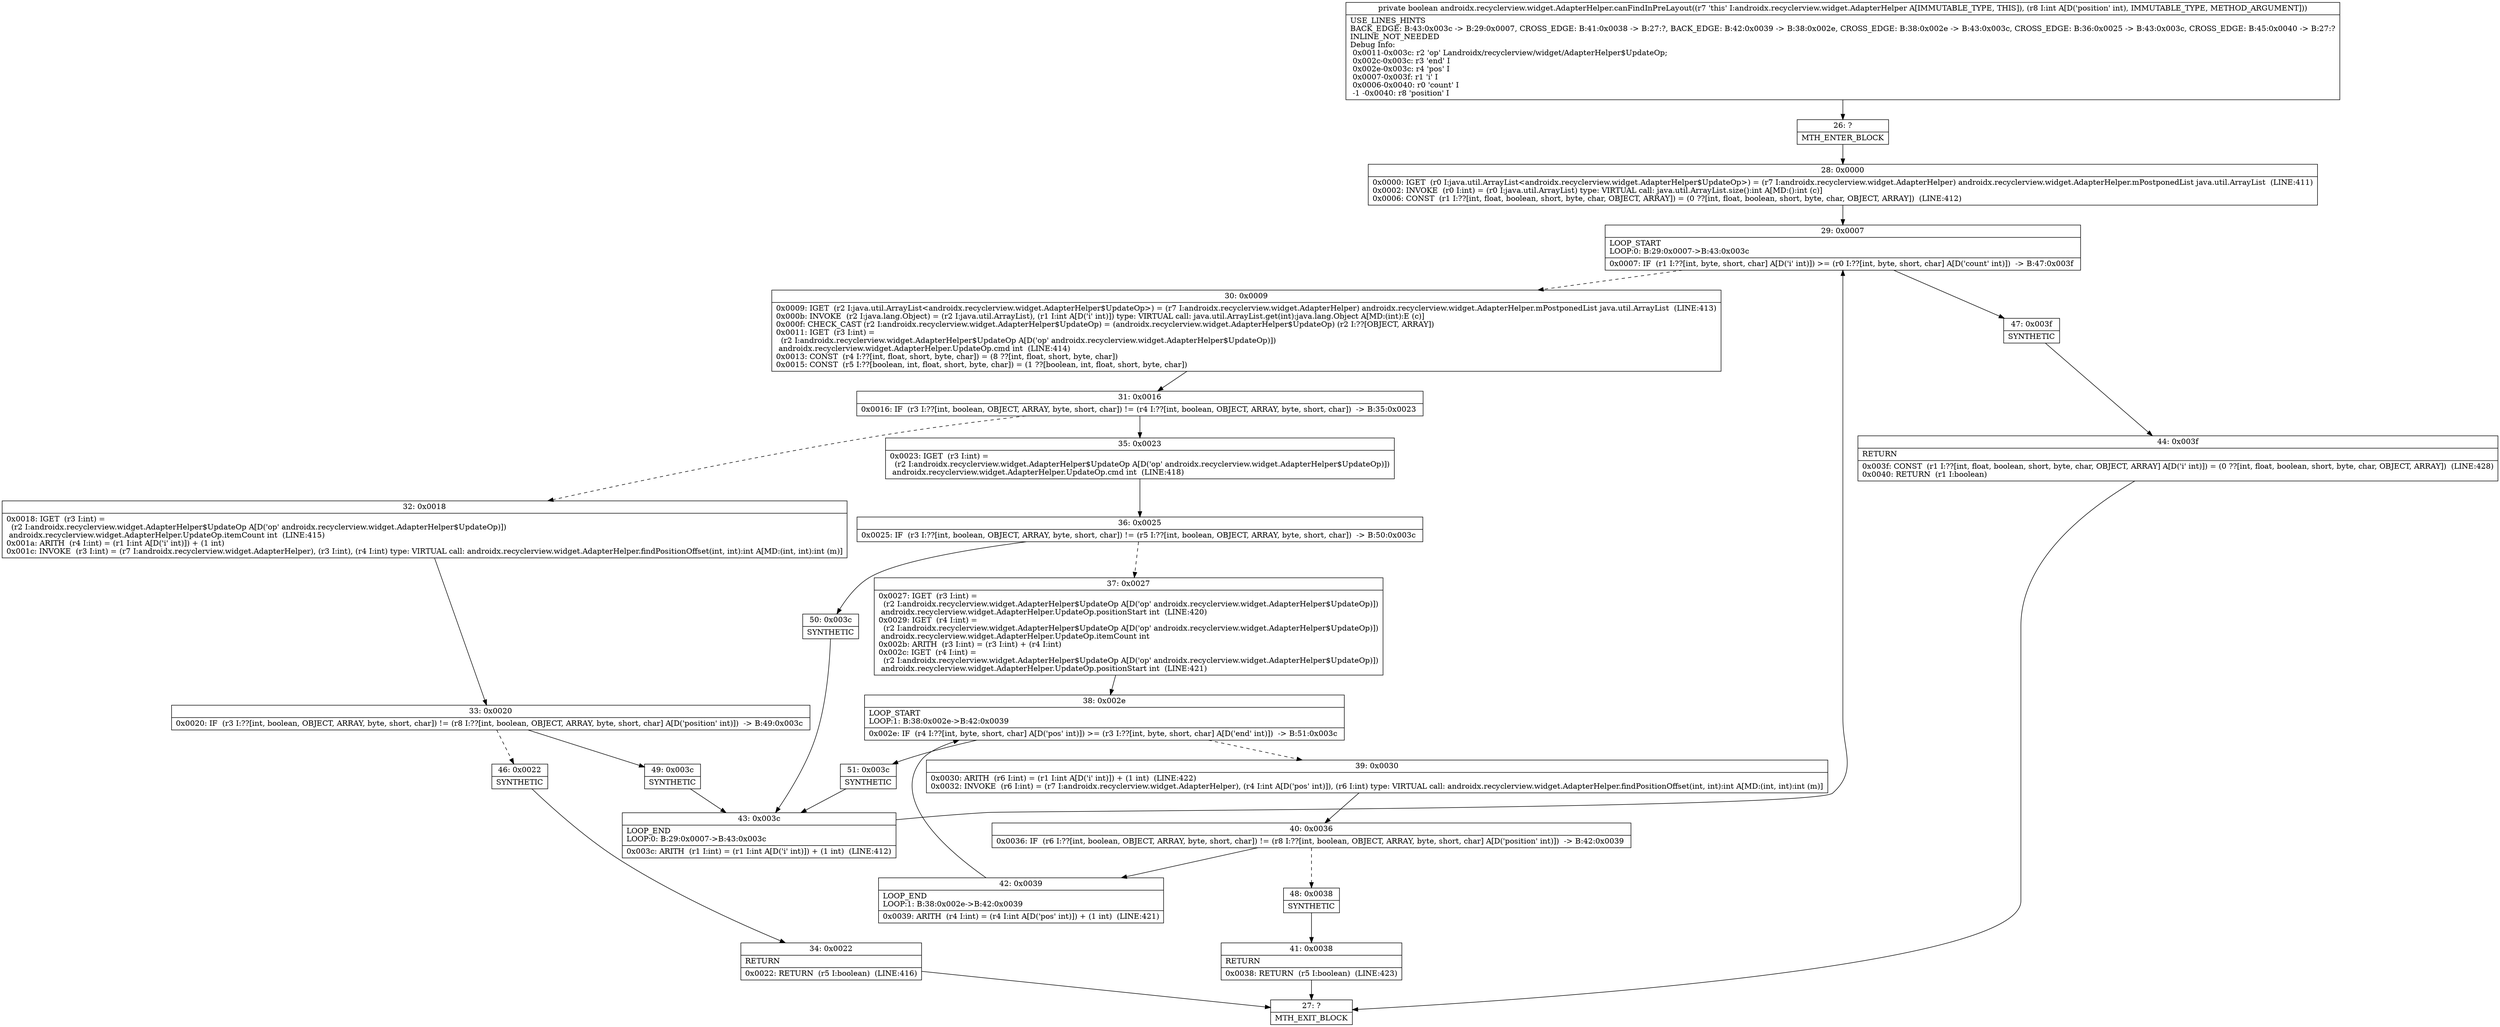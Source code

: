 digraph "CFG forandroidx.recyclerview.widget.AdapterHelper.canFindInPreLayout(I)Z" {
Node_26 [shape=record,label="{26\:\ ?|MTH_ENTER_BLOCK\l}"];
Node_28 [shape=record,label="{28\:\ 0x0000|0x0000: IGET  (r0 I:java.util.ArrayList\<androidx.recyclerview.widget.AdapterHelper$UpdateOp\>) = (r7 I:androidx.recyclerview.widget.AdapterHelper) androidx.recyclerview.widget.AdapterHelper.mPostponedList java.util.ArrayList  (LINE:411)\l0x0002: INVOKE  (r0 I:int) = (r0 I:java.util.ArrayList) type: VIRTUAL call: java.util.ArrayList.size():int A[MD:():int (c)]\l0x0006: CONST  (r1 I:??[int, float, boolean, short, byte, char, OBJECT, ARRAY]) = (0 ??[int, float, boolean, short, byte, char, OBJECT, ARRAY])  (LINE:412)\l}"];
Node_29 [shape=record,label="{29\:\ 0x0007|LOOP_START\lLOOP:0: B:29:0x0007\-\>B:43:0x003c\l|0x0007: IF  (r1 I:??[int, byte, short, char] A[D('i' int)]) \>= (r0 I:??[int, byte, short, char] A[D('count' int)])  \-\> B:47:0x003f \l}"];
Node_30 [shape=record,label="{30\:\ 0x0009|0x0009: IGET  (r2 I:java.util.ArrayList\<androidx.recyclerview.widget.AdapterHelper$UpdateOp\>) = (r7 I:androidx.recyclerview.widget.AdapterHelper) androidx.recyclerview.widget.AdapterHelper.mPostponedList java.util.ArrayList  (LINE:413)\l0x000b: INVOKE  (r2 I:java.lang.Object) = (r2 I:java.util.ArrayList), (r1 I:int A[D('i' int)]) type: VIRTUAL call: java.util.ArrayList.get(int):java.lang.Object A[MD:(int):E (c)]\l0x000f: CHECK_CAST (r2 I:androidx.recyclerview.widget.AdapterHelper$UpdateOp) = (androidx.recyclerview.widget.AdapterHelper$UpdateOp) (r2 I:??[OBJECT, ARRAY]) \l0x0011: IGET  (r3 I:int) = \l  (r2 I:androidx.recyclerview.widget.AdapterHelper$UpdateOp A[D('op' androidx.recyclerview.widget.AdapterHelper$UpdateOp)])\l androidx.recyclerview.widget.AdapterHelper.UpdateOp.cmd int  (LINE:414)\l0x0013: CONST  (r4 I:??[int, float, short, byte, char]) = (8 ??[int, float, short, byte, char]) \l0x0015: CONST  (r5 I:??[boolean, int, float, short, byte, char]) = (1 ??[boolean, int, float, short, byte, char]) \l}"];
Node_31 [shape=record,label="{31\:\ 0x0016|0x0016: IF  (r3 I:??[int, boolean, OBJECT, ARRAY, byte, short, char]) != (r4 I:??[int, boolean, OBJECT, ARRAY, byte, short, char])  \-\> B:35:0x0023 \l}"];
Node_32 [shape=record,label="{32\:\ 0x0018|0x0018: IGET  (r3 I:int) = \l  (r2 I:androidx.recyclerview.widget.AdapterHelper$UpdateOp A[D('op' androidx.recyclerview.widget.AdapterHelper$UpdateOp)])\l androidx.recyclerview.widget.AdapterHelper.UpdateOp.itemCount int  (LINE:415)\l0x001a: ARITH  (r4 I:int) = (r1 I:int A[D('i' int)]) + (1 int) \l0x001c: INVOKE  (r3 I:int) = (r7 I:androidx.recyclerview.widget.AdapterHelper), (r3 I:int), (r4 I:int) type: VIRTUAL call: androidx.recyclerview.widget.AdapterHelper.findPositionOffset(int, int):int A[MD:(int, int):int (m)]\l}"];
Node_33 [shape=record,label="{33\:\ 0x0020|0x0020: IF  (r3 I:??[int, boolean, OBJECT, ARRAY, byte, short, char]) != (r8 I:??[int, boolean, OBJECT, ARRAY, byte, short, char] A[D('position' int)])  \-\> B:49:0x003c \l}"];
Node_46 [shape=record,label="{46\:\ 0x0022|SYNTHETIC\l}"];
Node_34 [shape=record,label="{34\:\ 0x0022|RETURN\l|0x0022: RETURN  (r5 I:boolean)  (LINE:416)\l}"];
Node_27 [shape=record,label="{27\:\ ?|MTH_EXIT_BLOCK\l}"];
Node_49 [shape=record,label="{49\:\ 0x003c|SYNTHETIC\l}"];
Node_43 [shape=record,label="{43\:\ 0x003c|LOOP_END\lLOOP:0: B:29:0x0007\-\>B:43:0x003c\l|0x003c: ARITH  (r1 I:int) = (r1 I:int A[D('i' int)]) + (1 int)  (LINE:412)\l}"];
Node_35 [shape=record,label="{35\:\ 0x0023|0x0023: IGET  (r3 I:int) = \l  (r2 I:androidx.recyclerview.widget.AdapterHelper$UpdateOp A[D('op' androidx.recyclerview.widget.AdapterHelper$UpdateOp)])\l androidx.recyclerview.widget.AdapterHelper.UpdateOp.cmd int  (LINE:418)\l}"];
Node_36 [shape=record,label="{36\:\ 0x0025|0x0025: IF  (r3 I:??[int, boolean, OBJECT, ARRAY, byte, short, char]) != (r5 I:??[int, boolean, OBJECT, ARRAY, byte, short, char])  \-\> B:50:0x003c \l}"];
Node_37 [shape=record,label="{37\:\ 0x0027|0x0027: IGET  (r3 I:int) = \l  (r2 I:androidx.recyclerview.widget.AdapterHelper$UpdateOp A[D('op' androidx.recyclerview.widget.AdapterHelper$UpdateOp)])\l androidx.recyclerview.widget.AdapterHelper.UpdateOp.positionStart int  (LINE:420)\l0x0029: IGET  (r4 I:int) = \l  (r2 I:androidx.recyclerview.widget.AdapterHelper$UpdateOp A[D('op' androidx.recyclerview.widget.AdapterHelper$UpdateOp)])\l androidx.recyclerview.widget.AdapterHelper.UpdateOp.itemCount int \l0x002b: ARITH  (r3 I:int) = (r3 I:int) + (r4 I:int) \l0x002c: IGET  (r4 I:int) = \l  (r2 I:androidx.recyclerview.widget.AdapterHelper$UpdateOp A[D('op' androidx.recyclerview.widget.AdapterHelper$UpdateOp)])\l androidx.recyclerview.widget.AdapterHelper.UpdateOp.positionStart int  (LINE:421)\l}"];
Node_38 [shape=record,label="{38\:\ 0x002e|LOOP_START\lLOOP:1: B:38:0x002e\-\>B:42:0x0039\l|0x002e: IF  (r4 I:??[int, byte, short, char] A[D('pos' int)]) \>= (r3 I:??[int, byte, short, char] A[D('end' int)])  \-\> B:51:0x003c \l}"];
Node_39 [shape=record,label="{39\:\ 0x0030|0x0030: ARITH  (r6 I:int) = (r1 I:int A[D('i' int)]) + (1 int)  (LINE:422)\l0x0032: INVOKE  (r6 I:int) = (r7 I:androidx.recyclerview.widget.AdapterHelper), (r4 I:int A[D('pos' int)]), (r6 I:int) type: VIRTUAL call: androidx.recyclerview.widget.AdapterHelper.findPositionOffset(int, int):int A[MD:(int, int):int (m)]\l}"];
Node_40 [shape=record,label="{40\:\ 0x0036|0x0036: IF  (r6 I:??[int, boolean, OBJECT, ARRAY, byte, short, char]) != (r8 I:??[int, boolean, OBJECT, ARRAY, byte, short, char] A[D('position' int)])  \-\> B:42:0x0039 \l}"];
Node_42 [shape=record,label="{42\:\ 0x0039|LOOP_END\lLOOP:1: B:38:0x002e\-\>B:42:0x0039\l|0x0039: ARITH  (r4 I:int) = (r4 I:int A[D('pos' int)]) + (1 int)  (LINE:421)\l}"];
Node_48 [shape=record,label="{48\:\ 0x0038|SYNTHETIC\l}"];
Node_41 [shape=record,label="{41\:\ 0x0038|RETURN\l|0x0038: RETURN  (r5 I:boolean)  (LINE:423)\l}"];
Node_51 [shape=record,label="{51\:\ 0x003c|SYNTHETIC\l}"];
Node_50 [shape=record,label="{50\:\ 0x003c|SYNTHETIC\l}"];
Node_47 [shape=record,label="{47\:\ 0x003f|SYNTHETIC\l}"];
Node_44 [shape=record,label="{44\:\ 0x003f|RETURN\l|0x003f: CONST  (r1 I:??[int, float, boolean, short, byte, char, OBJECT, ARRAY] A[D('i' int)]) = (0 ??[int, float, boolean, short, byte, char, OBJECT, ARRAY])  (LINE:428)\l0x0040: RETURN  (r1 I:boolean) \l}"];
MethodNode[shape=record,label="{private boolean androidx.recyclerview.widget.AdapterHelper.canFindInPreLayout((r7 'this' I:androidx.recyclerview.widget.AdapterHelper A[IMMUTABLE_TYPE, THIS]), (r8 I:int A[D('position' int), IMMUTABLE_TYPE, METHOD_ARGUMENT]))  | USE_LINES_HINTS\lBACK_EDGE: B:43:0x003c \-\> B:29:0x0007, CROSS_EDGE: B:41:0x0038 \-\> B:27:?, BACK_EDGE: B:42:0x0039 \-\> B:38:0x002e, CROSS_EDGE: B:38:0x002e \-\> B:43:0x003c, CROSS_EDGE: B:36:0x0025 \-\> B:43:0x003c, CROSS_EDGE: B:45:0x0040 \-\> B:27:?\lINLINE_NOT_NEEDED\lDebug Info:\l  0x0011\-0x003c: r2 'op' Landroidx\/recyclerview\/widget\/AdapterHelper$UpdateOp;\l  0x002c\-0x003c: r3 'end' I\l  0x002e\-0x003c: r4 'pos' I\l  0x0007\-0x003f: r1 'i' I\l  0x0006\-0x0040: r0 'count' I\l  \-1 \-0x0040: r8 'position' I\l}"];
MethodNode -> Node_26;Node_26 -> Node_28;
Node_28 -> Node_29;
Node_29 -> Node_30[style=dashed];
Node_29 -> Node_47;
Node_30 -> Node_31;
Node_31 -> Node_32[style=dashed];
Node_31 -> Node_35;
Node_32 -> Node_33;
Node_33 -> Node_46[style=dashed];
Node_33 -> Node_49;
Node_46 -> Node_34;
Node_34 -> Node_27;
Node_49 -> Node_43;
Node_43 -> Node_29;
Node_35 -> Node_36;
Node_36 -> Node_37[style=dashed];
Node_36 -> Node_50;
Node_37 -> Node_38;
Node_38 -> Node_39[style=dashed];
Node_38 -> Node_51;
Node_39 -> Node_40;
Node_40 -> Node_42;
Node_40 -> Node_48[style=dashed];
Node_42 -> Node_38;
Node_48 -> Node_41;
Node_41 -> Node_27;
Node_51 -> Node_43;
Node_50 -> Node_43;
Node_47 -> Node_44;
Node_44 -> Node_27;
}

